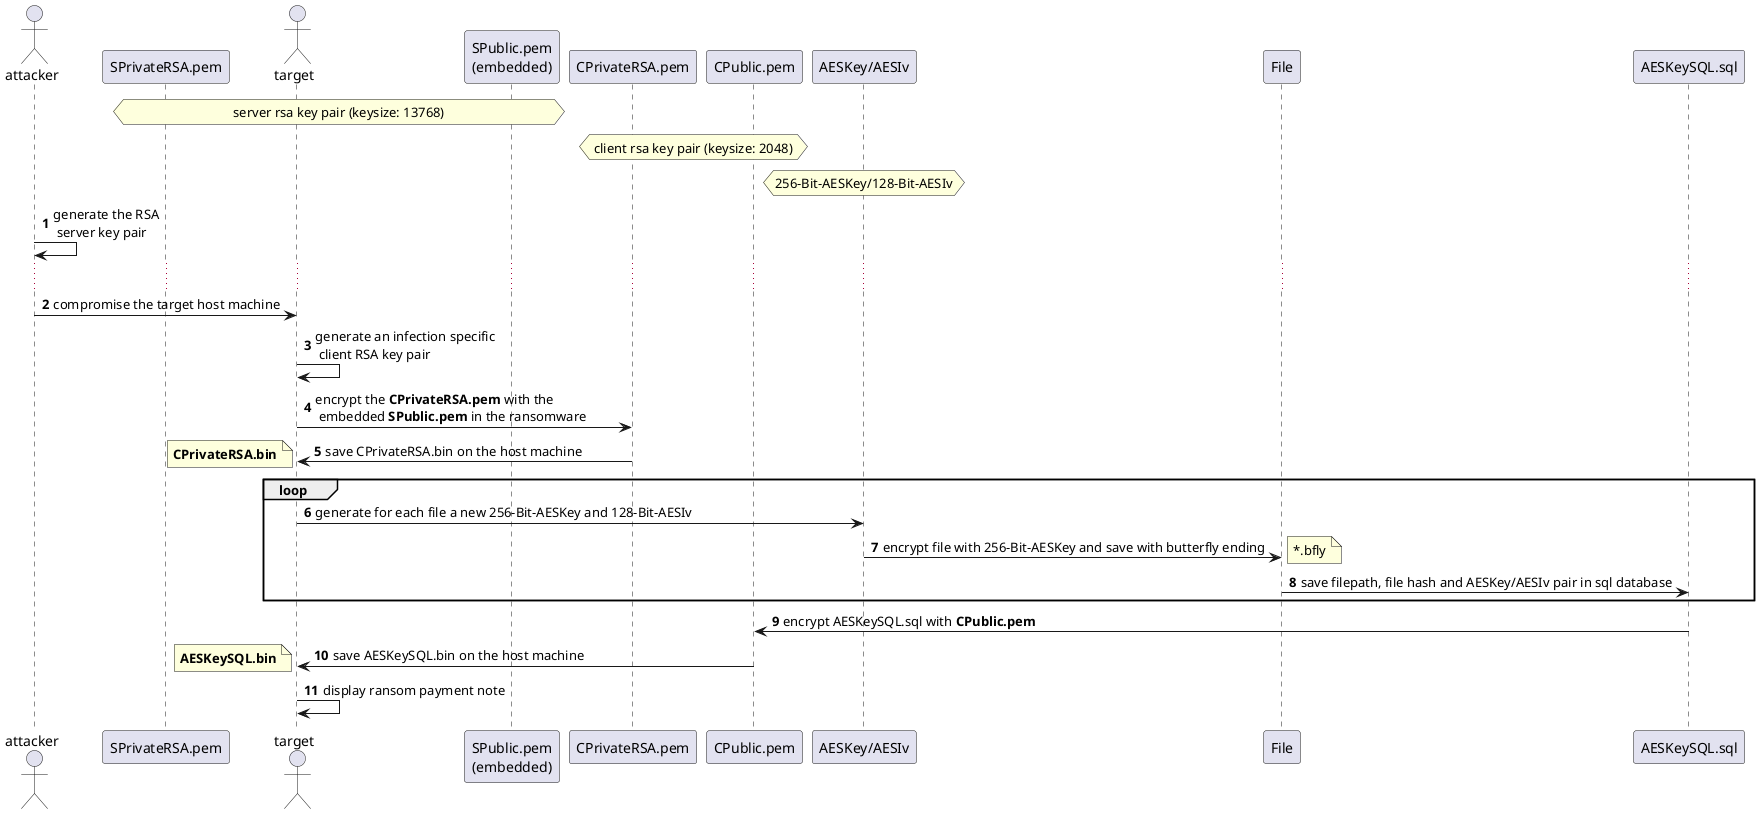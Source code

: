 @startuml
'https://plantuml.com/sequence-diagram

actor attacker
participant SPrivateRSA.pem as SPrivate
actor target
participant "SPublic.pem\n(embedded)" as SPublic
participant CPrivateRSA.pem as CPrivate
participant CPublic.pem as CPublic
participant "AESKey/AESIv" as AESKey
participant File
participant AESKeySQL.sql as AESKeySQL

autonumber
hnote over SPrivate, SPublic: server rsa key pair (keysize: 13768)
hnote over CPrivate, CPublic: client rsa key pair (keysize: 2048)
hnote over AESKey: 256-Bit-AESKey/128-Bit-AESIv
attacker -> attacker: generate the RSA\n server key pair
...
attacker -> target: compromise the target host machine
target -> target: generate an infection specific\n client RSA key pair
target -> CPrivate: encrypt the **CPrivateRSA.pem** with the\n embedded **SPublic.pem** in the ransomware
CPrivate -> target: save CPrivateRSA.bin on the host machine
note left: **CPrivateRSA.bin**
loop
target -> AESKey: generate for each file a new 256-Bit-AESKey and 128-Bit-AESIv
AESKey -> File: encrypt file with 256-Bit-AESKey and save with butterfly ending
note right: ~*.bfly
File -> AESKeySQL: save filepath, file hash and AESKey/AESIv pair in sql database

end
AESKeySQL -> CPublic: encrypt AESKeySQL.sql with **CPublic.pem**
CPublic -> target: save AESKeySQL.bin on the host machine
note left: **AESKeySQL.bin**
target -> target: display ransom payment note

@enduml